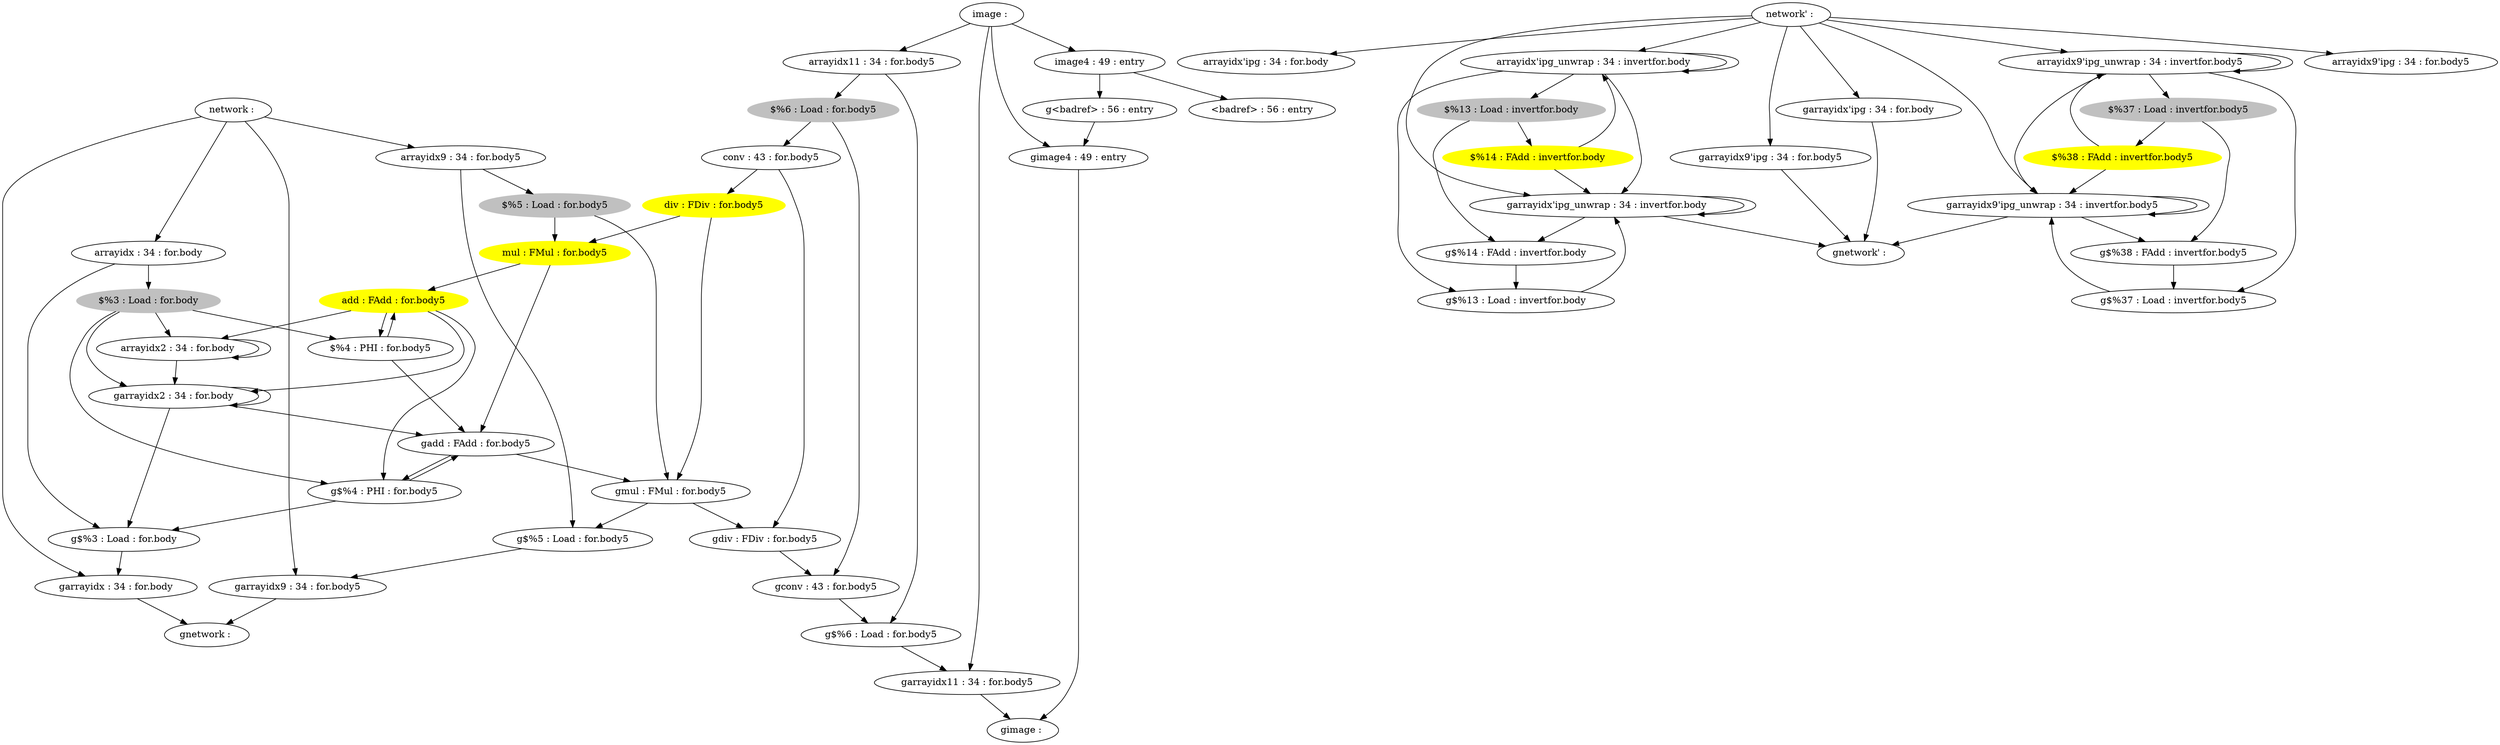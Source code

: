 digraph G {
	subgraph Forward {
		"arrayidx11 : 34 : for.body5" -> "$%6 : Load : for.body5" 
		"arrayidx : 34 : for.body" -> "$%3 : Load : for.body" 
		"arrayidx9 : 34 : for.body5" -> "$%5 : Load : for.body5" 
		"$%5 : Load : for.body5" [color = gray style=filled];
		"$%5 : Load : for.body5" -> "mul : FMul : for.body5" 
		"$%6 : Load : for.body5" [color = gray style=filled];
		"$%6 : Load : for.body5" -> "conv : 43 : for.body5" 
		"conv : 43 : for.body5" -> "div : FDiv : for.body5" 
		"div : FDiv : for.body5" [color = yellow style=filled];
		"div : FDiv : for.body5" -> "mul : FMul : for.body5" 
		"mul : FMul : for.body5" [color = yellow style=filled];
		"mul : FMul : for.body5" -> "add : FAdd : for.body5" 
		"add : FAdd : for.body5" [color = yellow style=filled];
		"add : FAdd : for.body5" -> "$%4 : PHI : for.body5" 
		"add : FAdd : for.body5" -> "arrayidx2 : 34 : for.body" 
		"image : " -> "arrayidx11 : 34 : for.body5" 
		"image : " -> "image4 : 49 : entry" 
		"network : " -> "arrayidx : 34 : for.body" 
		"network : " -> "arrayidx9 : 34 : for.body5" 
		"network' : " -> "arrayidx'ipg : 34 : for.body" 
		"network' : " -> "arrayidx9'ipg_unwrap : 34 : invertfor.body5" 
		"network' : " -> "arrayidx9'ipg : 34 : for.body5" 
		"network' : " -> "arrayidx'ipg_unwrap : 34 : invertfor.body" 
		"arrayidx'ipg_unwrap : 34 : invertfor.body" -> "$%13 : Load : invertfor.body" 
		"arrayidx'ipg_unwrap : 34 : invertfor.body" -> "arrayidx'ipg_unwrap : 34 : invertfor.body" 
		"$%3 : Load : for.body" [color = gray style=filled];
		"$%3 : Load : for.body" -> "$%4 : PHI : for.body5" 
		"$%3 : Load : for.body" -> "arrayidx2 : 34 : for.body" 
		"arrayidx2 : 34 : for.body" -> "arrayidx2 : 34 : for.body" 
		"$%4 : PHI : for.body5" -> "add : FAdd : for.body5" 
		"$%13 : Load : invertfor.body" [color = gray style=filled];
		"$%13 : Load : invertfor.body" -> "$%14 : FAdd : invertfor.body" 
		"$%14 : FAdd : invertfor.body" [color = yellow style=filled];
		"$%14 : FAdd : invertfor.body" -> "arrayidx'ipg_unwrap : 34 : invertfor.body" 
		"image4 : 49 : entry" -> "<badref> : 56 : entry" 
		"arrayidx9'ipg_unwrap : 34 : invertfor.body5" -> "$%37 : Load : invertfor.body5" 
		"arrayidx9'ipg_unwrap : 34 : invertfor.body5" -> "arrayidx9'ipg_unwrap : 34 : invertfor.body5" 
		"$%37 : Load : invertfor.body5" [color = gray style=filled];
		"$%37 : Load : invertfor.body5" -> "$%38 : FAdd : invertfor.body5" 
		"$%38 : FAdd : invertfor.body5" [color = yellow style=filled];
		"$%38 : FAdd : invertfor.body5" -> "arrayidx9'ipg_unwrap : 34 : invertfor.body5" 
	}
	subgraph Reverse {
		"garrayidx11 : 34 : for.body5" -> "gimage : "
		"image : " -> "garrayidx11 : 34 : for.body5"
		"garrayidx'ipg : 34 : for.body" -> "gnetwork' : "
		"network' : " -> "garrayidx'ipg : 34 : for.body"
		"garrayidx : 34 : for.body" -> "gnetwork : "
		"network : " -> "garrayidx : 34 : for.body"
		"garrayidx9 : 34 : for.body5" -> "gnetwork : "
		"network : " -> "garrayidx9 : 34 : for.body5"
		"g$%5 : Load : for.body5" -> "garrayidx9 : 34 : for.body5"
		"arrayidx9 : 34 : for.body5" -> "g$%5 : Load : for.body5"
		"g$%6 : Load : for.body5" -> "garrayidx11 : 34 : for.body5"
		"arrayidx11 : 34 : for.body5" -> "g$%6 : Load : for.body5"
		"gconv : 43 : for.body5" -> "g$%6 : Load : for.body5"
		"$%6 : Load : for.body5" -> "gconv : 43 : for.body5"
		"gdiv : FDiv : for.body5" -> "gconv : 43 : for.body5"
		"conv : 43 : for.body5" -> "gdiv : FDiv : for.body5"
		"gmul : FMul : for.body5" -> "gdiv : FDiv : for.body5"
		"div : FDiv : for.body5" -> "gmul : FMul : for.body5"
		"gmul : FMul : for.body5" -> "g$%5 : Load : for.body5"
		"$%5 : Load : for.body5" -> "gmul : FMul : for.body5"
		"gadd : FAdd : for.body5" -> "g$%4 : PHI : for.body5"
		"$%4 : PHI : for.body5" -> "gadd : FAdd : for.body5"
		"gadd : FAdd : for.body5" -> "gmul : FMul : for.body5"
		"mul : FMul : for.body5" -> "gadd : FAdd : for.body5"
		"garrayidx'ipg_unwrap : 34 : invertfor.body" -> "g$%14 : FAdd : invertfor.body"
		"$%14 : FAdd : invertfor.body" -> "garrayidx'ipg_unwrap : 34 : invertfor.body"
		"garrayidx'ipg_unwrap : 34 : invertfor.body" -> "gnetwork' : "
		"network' : " -> "garrayidx'ipg_unwrap : 34 : invertfor.body"
		"garrayidx'ipg_unwrap : 34 : invertfor.body" -> "garrayidx'ipg_unwrap : 34 : invertfor.body"
		"arrayidx'ipg_unwrap : 34 : invertfor.body" -> "garrayidx'ipg_unwrap : 34 : invertfor.body"
		"g$%3 : Load : for.body" -> "garrayidx : 34 : for.body"
		"arrayidx : 34 : for.body" -> "g$%3 : Load : for.body"
		"garrayidx2 : 34 : for.body" -> "g$%3 : Load : for.body"
		"$%3 : Load : for.body" -> "garrayidx2 : 34 : for.body"
		"garrayidx2 : 34 : for.body" -> "garrayidx2 : 34 : for.body"
		"arrayidx2 : 34 : for.body" -> "garrayidx2 : 34 : for.body"
		"garrayidx2 : 34 : for.body" -> "gadd : FAdd : for.body5"
		"add : FAdd : for.body5" -> "garrayidx2 : 34 : for.body"
		"g$%4 : PHI : for.body5" -> "g$%3 : Load : for.body"
		"$%3 : Load : for.body" -> "g$%4 : PHI : for.body5"
		"g$%4 : PHI : for.body5" -> "gadd : FAdd : for.body5"
		"add : FAdd : for.body5" -> "g$%4 : PHI : for.body5"
		"g$%13 : Load : invertfor.body" -> "garrayidx'ipg_unwrap : 34 : invertfor.body"
		"arrayidx'ipg_unwrap : 34 : invertfor.body" -> "g$%13 : Load : invertfor.body"
		"g$%14 : FAdd : invertfor.body" -> "g$%13 : Load : invertfor.body"
		"$%13 : Load : invertfor.body" -> "g$%14 : FAdd : invertfor.body"
		"g<badref> : 56 : entry" -> "gimage4 : 49 : entry"
		"image4 : 49 : entry" -> "g<badref> : 56 : entry"
		"gimage4 : 49 : entry" -> "gimage : "
		"image : " -> "gimage4 : 49 : entry"
		"garrayidx9'ipg : 34 : for.body5" -> "gnetwork' : "
		"network' : " -> "garrayidx9'ipg : 34 : for.body5"
		"garrayidx9'ipg_unwrap : 34 : invertfor.body5" -> "garrayidx9'ipg_unwrap : 34 : invertfor.body5"
		"arrayidx9'ipg_unwrap : 34 : invertfor.body5" -> "garrayidx9'ipg_unwrap : 34 : invertfor.body5"
		"garrayidx9'ipg_unwrap : 34 : invertfor.body5" -> "g$%38 : FAdd : invertfor.body5"
		"$%38 : FAdd : invertfor.body5" -> "garrayidx9'ipg_unwrap : 34 : invertfor.body5"
		"garrayidx9'ipg_unwrap : 34 : invertfor.body5" -> "gnetwork' : "
		"network' : " -> "garrayidx9'ipg_unwrap : 34 : invertfor.body5"
		"g$%37 : Load : invertfor.body5" -> "garrayidx9'ipg_unwrap : 34 : invertfor.body5"
		"arrayidx9'ipg_unwrap : 34 : invertfor.body5" -> "g$%37 : Load : invertfor.body5"
		"g$%38 : FAdd : invertfor.body5" -> "g$%37 : Load : invertfor.body5"
		"$%37 : Load : invertfor.body5" -> "g$%38 : FAdd : invertfor.body5"
	}
}
